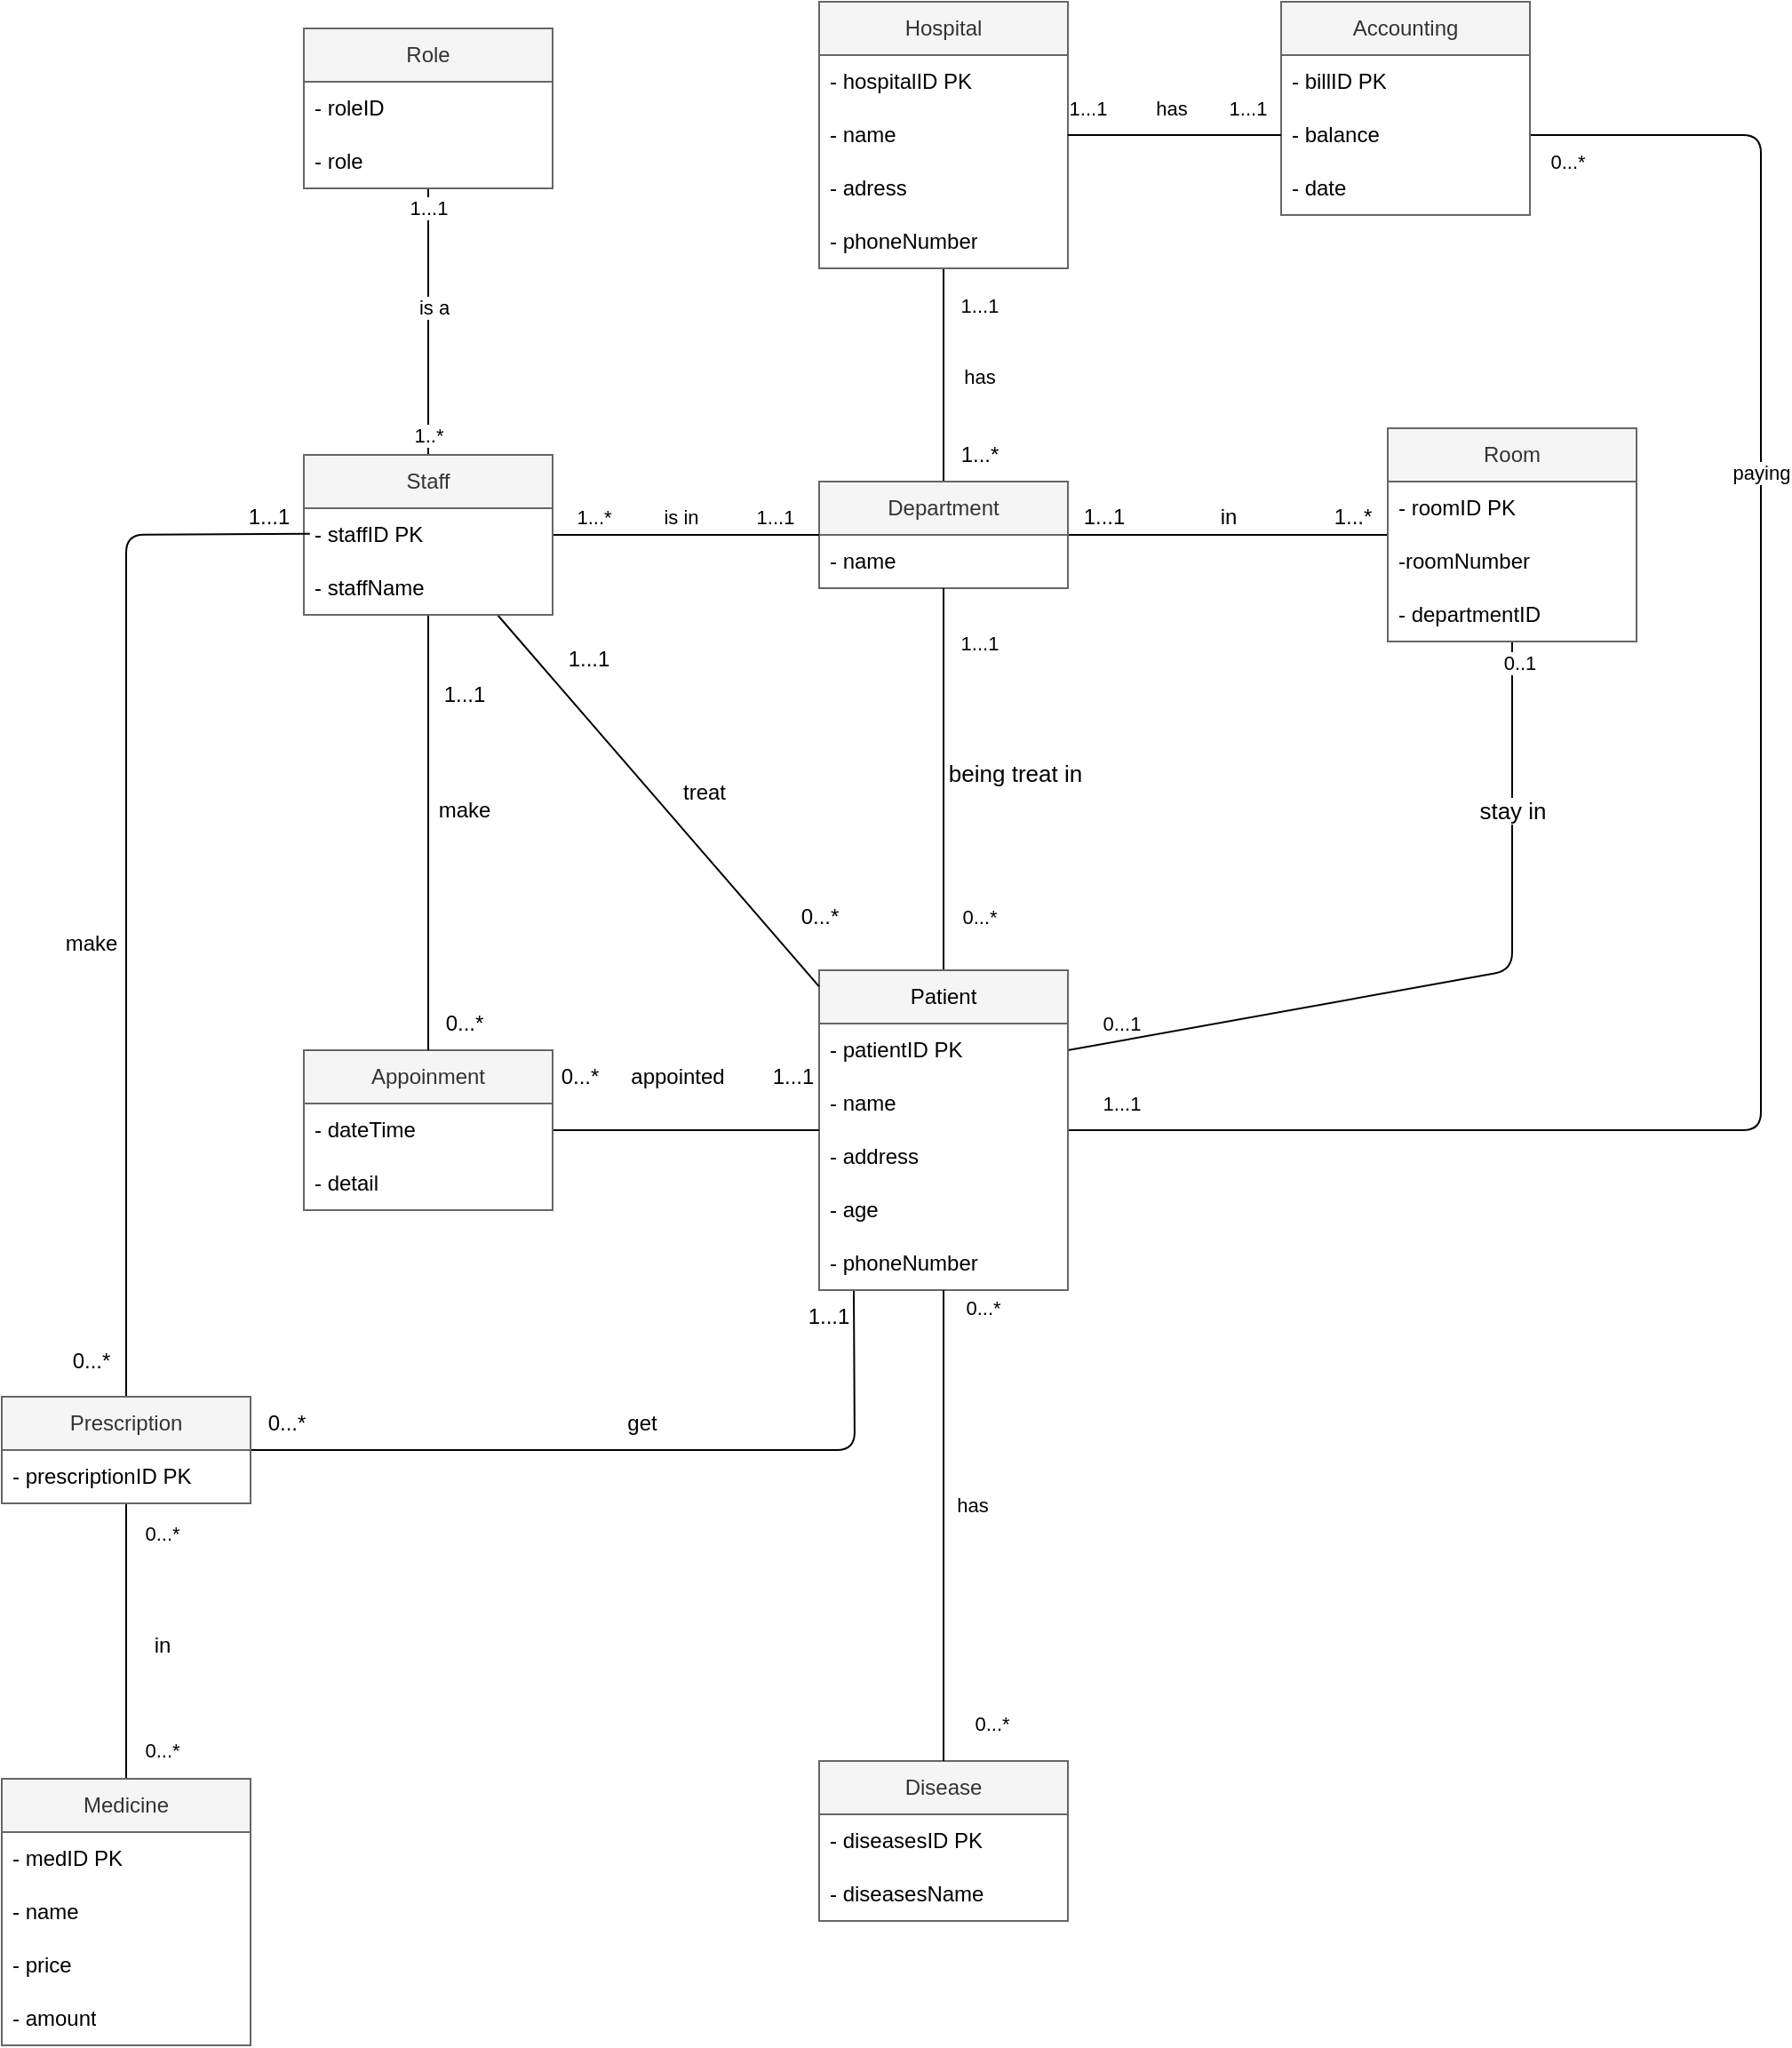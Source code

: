 <mxfile pages="2">
    <diagram id="MW9CrVi5OOB7Vtfn2CC8" name="Page-1">
        <mxGraphModel dx="2954" dy="655" grid="1" gridSize="10" guides="1" tooltips="1" connect="1" arrows="1" fold="1" page="1" pageScale="1" pageWidth="2000" pageHeight="2000" background="#FFFFFF" math="0" shadow="0">
            <root>
                <mxCell id="0"/>
                <mxCell id="1" parent="0"/>
                <mxCell id="72" style="edgeStyle=none;html=1;labelBorderColor=none;strokeColor=#000000;fontColor=#000000;endArrow=none;endFill=0;" parent="1" source="6" target="14" edge="1">
                    <mxGeometry relative="1" as="geometry"/>
                </mxCell>
                <mxCell id="73" style="edgeStyle=none;html=1;exitX=0.5;exitY=1;exitDx=0;exitDy=0;entryX=0.5;entryY=0;entryDx=0;entryDy=0;endArrow=none;endFill=0;strokeWidth=1;labelBackgroundColor=default;strokeColor=#000000;" parent="1" source="6" target="14" edge="1">
                    <mxGeometry relative="1" as="geometry"/>
                </mxCell>
                <mxCell id="74" value="1...1" style="edgeLabel;html=1;align=center;verticalAlign=middle;resizable=0;points=[];labelBackgroundColor=#FFFFFF;fontColor=#000000;" parent="73" connectable="0" vertex="1">
                    <mxGeometry x="-0.658" relative="1" as="geometry">
                        <mxPoint x="20" as="offset"/>
                    </mxGeometry>
                </mxCell>
                <mxCell id="86" value="has" style="edgeLabel;html=1;align=center;verticalAlign=middle;resizable=0;points=[];fontColor=#000000;labelBackgroundColor=#FFFFFF;" parent="73" connectable="0" vertex="1">
                    <mxGeometry x="0.008" y="-1" relative="1" as="geometry">
                        <mxPoint x="21" as="offset"/>
                    </mxGeometry>
                </mxCell>
                <mxCell id="6" value="Hospital" style="swimlane;fontStyle=0;childLayout=stackLayout;horizontal=1;startSize=30;horizontalStack=0;resizeParent=1;resizeParentMax=0;resizeLast=0;collapsible=1;marginBottom=0;whiteSpace=wrap;html=1;fontColor=#333333;fillColor=#f5f5f5;strokeColor=#666666;gradientColor=none;swimlaneFillColor=#FFFFFF;" parent="1" vertex="1">
                    <mxGeometry x="-1070" y="100" width="140" height="150" as="geometry"/>
                </mxCell>
                <mxCell id="7" value="- hospitalID PK" style="text;strokeColor=none;fillColor=none;align=left;verticalAlign=middle;spacingLeft=4;spacingRight=4;overflow=hidden;points=[[0,0.5],[1,0.5]];portConstraint=eastwest;rotatable=0;whiteSpace=wrap;html=1;fontColor=#000000;" parent="6" vertex="1">
                    <mxGeometry y="30" width="140" height="30" as="geometry"/>
                </mxCell>
                <mxCell id="8" value="- name" style="text;strokeColor=none;fillColor=none;align=left;verticalAlign=middle;spacingLeft=4;spacingRight=4;overflow=hidden;points=[[0,0.5],[1,0.5]];portConstraint=eastwest;rotatable=0;whiteSpace=wrap;html=1;fontColor=#000000;" parent="6" vertex="1">
                    <mxGeometry y="60" width="140" height="30" as="geometry"/>
                </mxCell>
                <mxCell id="9" value="- adress" style="text;strokeColor=none;fillColor=none;align=left;verticalAlign=middle;spacingLeft=4;spacingRight=4;overflow=hidden;points=[[0,0.5],[1,0.5]];portConstraint=eastwest;rotatable=0;whiteSpace=wrap;html=1;fontColor=#000000;" parent="6" vertex="1">
                    <mxGeometry y="90" width="140" height="30" as="geometry"/>
                </mxCell>
                <mxCell id="59" value="- phoneNumber" style="text;strokeColor=none;fillColor=none;align=left;verticalAlign=middle;spacingLeft=4;spacingRight=4;overflow=hidden;points=[[0,0.5],[1,0.5]];portConstraint=eastwest;rotatable=0;whiteSpace=wrap;html=1;fontColor=#000000;" parent="6" vertex="1">
                    <mxGeometry y="120" width="140" height="30" as="geometry"/>
                </mxCell>
                <mxCell id="157" style="edgeStyle=none;html=1;labelBackgroundColor=default;labelBorderColor=none;strokeColor=#000000;strokeWidth=1;fontColor=#000000;endArrow=none;endFill=0;" parent="1" source="14" target="19" edge="1">
                    <mxGeometry relative="1" as="geometry"/>
                </mxCell>
                <mxCell id="14" value="Department" style="swimlane;fontStyle=0;childLayout=stackLayout;horizontal=1;startSize=30;horizontalStack=0;resizeParent=1;resizeParentMax=0;resizeLast=0;collapsible=1;marginBottom=0;whiteSpace=wrap;html=1;fontColor=#333333;fillColor=#f5f5f5;strokeColor=#666666;gradientColor=none;swimlaneFillColor=#FFFFFF;" parent="1" vertex="1">
                    <mxGeometry x="-1070" y="370" width="140" height="60" as="geometry"/>
                </mxCell>
                <mxCell id="17" value="- name" style="text;strokeColor=none;fillColor=none;align=left;verticalAlign=middle;spacingLeft=4;spacingRight=4;overflow=hidden;points=[[0,0.5],[1,0.5]];portConstraint=eastwest;rotatable=0;whiteSpace=wrap;html=1;fontColor=#000000;" parent="14" vertex="1">
                    <mxGeometry y="30" width="140" height="30" as="geometry"/>
                </mxCell>
                <mxCell id="153" style="edgeStyle=none;html=1;endArrow=none;endFill=0;entryX=1;entryY=0.5;entryDx=0;entryDy=0;" parent="1" source="19" target="24" edge="1">
                    <mxGeometry relative="1" as="geometry">
                        <mxPoint x="-680" y="620" as="targetPoint"/>
                        <Array as="points">
                            <mxPoint x="-680" y="645"/>
                        </Array>
                    </mxGeometry>
                </mxCell>
                <mxCell id="19" value="Room" style="swimlane;fontStyle=0;childLayout=stackLayout;horizontal=1;startSize=30;horizontalStack=0;resizeParent=1;resizeParentMax=0;resizeLast=0;collapsible=1;marginBottom=0;whiteSpace=wrap;html=1;fontColor=#333333;fillColor=#f5f5f5;strokeColor=#666666;gradientColor=none;swimlaneFillColor=#FFFFFF;" parent="1" vertex="1">
                    <mxGeometry x="-750" y="340" width="140" height="120" as="geometry">
                        <mxRectangle x="-750" y="340" width="70" height="30" as="alternateBounds"/>
                    </mxGeometry>
                </mxCell>
                <mxCell id="20" value="- roomID PK" style="text;strokeColor=none;fillColor=none;align=left;verticalAlign=middle;spacingLeft=4;spacingRight=4;overflow=hidden;points=[[0,0.5],[1,0.5]];portConstraint=eastwest;rotatable=0;whiteSpace=wrap;html=1;fontColor=#000000;" parent="19" vertex="1">
                    <mxGeometry y="30" width="140" height="30" as="geometry"/>
                </mxCell>
                <mxCell id="161" value="-roomNumber" style="text;strokeColor=none;fillColor=none;align=left;verticalAlign=middle;spacingLeft=4;spacingRight=4;overflow=hidden;points=[[0,0.5],[1,0.5]];portConstraint=eastwest;rotatable=0;whiteSpace=wrap;html=1;fontColor=#000000;" parent="19" vertex="1">
                    <mxGeometry y="60" width="140" height="30" as="geometry"/>
                </mxCell>
                <mxCell id="21" value="- departmentID" style="text;strokeColor=none;fillColor=none;align=left;verticalAlign=middle;spacingLeft=4;spacingRight=4;overflow=hidden;points=[[0,0.5],[1,0.5]];portConstraint=eastwest;rotatable=0;whiteSpace=wrap;html=1;fontColor=#000000;" parent="19" vertex="1">
                    <mxGeometry y="90" width="140" height="30" as="geometry"/>
                </mxCell>
                <mxCell id="94" style="edgeStyle=none;html=1;exitX=0.5;exitY=0;exitDx=0;exitDy=0;endArrow=none;endFill=0;strokeColor=#000000;" parent="1" source="23" target="14" edge="1">
                    <mxGeometry relative="1" as="geometry"/>
                </mxCell>
                <mxCell id="96" value="1...1" style="edgeLabel;html=1;align=center;verticalAlign=middle;resizable=0;points=[];labelBackgroundColor=#FFFFFF;fontColor=#000000;" parent="94" connectable="0" vertex="1">
                    <mxGeometry x="0.584" y="-3" relative="1" as="geometry">
                        <mxPoint x="17" y="-14" as="offset"/>
                    </mxGeometry>
                </mxCell>
                <mxCell id="103" value="0...*" style="edgeLabel;html=1;align=center;verticalAlign=middle;resizable=0;points=[];labelBackgroundColor=#FFFFFF;fontColor=#000000;" parent="94" connectable="0" vertex="1">
                    <mxGeometry x="-0.717" y="-2" relative="1" as="geometry">
                        <mxPoint x="18" as="offset"/>
                    </mxGeometry>
                </mxCell>
                <mxCell id="105" value="being treat in" style="edgeLabel;html=1;align=center;verticalAlign=middle;resizable=0;points=[];labelBackgroundColor=#FFFFFF;fontColor=#000000;fontSize=13;" parent="94" connectable="0" vertex="1">
                    <mxGeometry x="0.107" y="2" relative="1" as="geometry">
                        <mxPoint x="42" y="8" as="offset"/>
                    </mxGeometry>
                </mxCell>
                <mxCell id="107" style="edgeStyle=none;html=1;endArrow=none;endFill=0;strokeColor=#000000;entryX=1;entryY=0.5;entryDx=0;entryDy=0;" parent="1" source="23" target="56" edge="1">
                    <mxGeometry relative="1" as="geometry">
                        <Array as="points">
                            <mxPoint x="-540" y="735"/>
                            <mxPoint x="-540" y="175"/>
                        </Array>
                        <mxPoint x="-630" y="190" as="targetPoint"/>
                    </mxGeometry>
                </mxCell>
                <mxCell id="118" value="1...1" style="edgeLabel;html=1;align=center;verticalAlign=middle;resizable=0;points=[];fontColor=#000000;labelBackgroundColor=#FFFFFF;" parent="107" connectable="0" vertex="1">
                    <mxGeometry x="-0.948" y="1" relative="1" as="geometry">
                        <mxPoint x="2" y="-14" as="offset"/>
                    </mxGeometry>
                </mxCell>
                <mxCell id="119" value="0...*" style="edgeLabel;html=1;align=center;verticalAlign=middle;resizable=0;points=[];fontSize=11;fontColor=#000000;labelBackgroundColor=#FFFFFF;" parent="107" connectable="0" vertex="1">
                    <mxGeometry x="0.954" relative="1" as="geometry">
                        <mxPoint x="-4" y="15" as="offset"/>
                    </mxGeometry>
                </mxCell>
                <mxCell id="130" value="paying" style="edgeLabel;html=1;align=center;verticalAlign=middle;resizable=0;points=[];fontSize=11;fontColor=#000000;labelBackgroundColor=#FFFFFF;" parent="107" connectable="0" vertex="1">
                    <mxGeometry x="0.451" y="3" relative="1" as="geometry">
                        <mxPoint x="3" y="23" as="offset"/>
                    </mxGeometry>
                </mxCell>
                <mxCell id="139" style="edgeStyle=none;html=1;labelBackgroundColor=default;labelBorderColor=none;strokeColor=#000000;strokeWidth=1;fontColor=#000000;endArrow=none;endFill=0;exitX=0.138;exitY=0.956;exitDx=0;exitDy=0;exitPerimeter=0;" parent="1" source="43" target="35" edge="1">
                    <mxGeometry relative="1" as="geometry">
                        <Array as="points">
                            <mxPoint x="-1050" y="915"/>
                        </Array>
                        <mxPoint x="-1049.42" y="839.61" as="sourcePoint"/>
                    </mxGeometry>
                </mxCell>
                <mxCell id="23" value="&lt;span style=&quot;caret-color: rgb(0, 0, 0); color: rgb(0, 0, 0); text-align: start;&quot; id=&quot;docs-internal-guid-d8c73876-7fff-4ada-b6eb-b3c8dad0a34c&quot;&gt;&lt;p style=&quot;line-height: 1.38; margin-top: 0pt; margin-bottom: 0pt;&quot; dir=&quot;ltr&quot;&gt;&lt;span style=&quot;font-family: Arial, sans-serif; background-color: transparent; font-variant-alternates: normal; font-variant-numeric: normal; font-variant-east-asian: normal; vertical-align: baseline;&quot;&gt;&lt;font style=&quot;font-size: 12px;&quot;&gt;Patient&lt;/font&gt;&lt;/span&gt;&lt;/p&gt;&lt;/span&gt;" style="swimlane;fontStyle=0;childLayout=stackLayout;horizontal=1;startSize=30;horizontalStack=0;resizeParent=1;resizeParentMax=0;resizeLast=0;collapsible=1;marginBottom=0;whiteSpace=wrap;html=1;fontColor=#333333;fillColor=#f5f5f5;strokeColor=#666666;gradientColor=none;swimlaneFillColor=#FFFFFF;" parent="1" vertex="1">
                    <mxGeometry x="-1070" y="645" width="140" height="180" as="geometry"/>
                </mxCell>
                <mxCell id="24" value="&lt;span style=&quot;text-align: start; text-indent: 0px;&quot; id=&quot;docs-internal-guid-388f3151-7fff-981c-0ead-69e65b36f665&quot;&gt;&lt;div style=&quot;&quot;&gt;&lt;font style=&quot;&quot; face=&quot;Arial, sans-serif&quot;&gt;&lt;font style=&quot;font-size: 12px;&quot;&gt;- patientID PK&lt;/font&gt;&lt;br&gt;&lt;/font&gt;&lt;/div&gt;&lt;/span&gt;" style="text;strokeColor=none;fillColor=none;align=left;verticalAlign=middle;spacingLeft=4;spacingRight=4;overflow=hidden;points=[[0,0.5],[1,0.5]];portConstraint=eastwest;rotatable=0;whiteSpace=wrap;html=1;fontColor=#000000;" parent="23" vertex="1">
                    <mxGeometry y="30" width="140" height="30" as="geometry"/>
                </mxCell>
                <mxCell id="25" value="- name" style="text;strokeColor=none;fillColor=none;align=left;verticalAlign=middle;spacingLeft=4;spacingRight=4;overflow=hidden;points=[[0,0.5],[1,0.5]];portConstraint=eastwest;rotatable=0;whiteSpace=wrap;html=1;fontColor=#000000;" parent="23" vertex="1">
                    <mxGeometry y="60" width="140" height="30" as="geometry"/>
                </mxCell>
                <mxCell id="26" value="- address" style="text;strokeColor=none;fillColor=none;align=left;verticalAlign=middle;spacingLeft=4;spacingRight=4;overflow=hidden;points=[[0,0.5],[1,0.5]];portConstraint=eastwest;rotatable=0;whiteSpace=wrap;html=1;fontColor=#000000;" parent="23" vertex="1">
                    <mxGeometry y="90" width="140" height="30" as="geometry"/>
                </mxCell>
                <mxCell id="43" value="- age" style="text;align=left;verticalAlign=middle;spacingLeft=4;spacingRight=4;overflow=hidden;points=[[0,0.5],[1,0.5]];portConstraint=eastwest;rotatable=0;whiteSpace=wrap;html=1;" parent="23" vertex="1">
                    <mxGeometry y="120" width="140" height="30" as="geometry"/>
                </mxCell>
                <mxCell id="162" value="- phoneNumber&amp;nbsp;" style="text;strokeColor=none;fillColor=none;align=left;verticalAlign=middle;spacingLeft=4;spacingRight=4;overflow=hidden;points=[[0,0.5],[1,0.5]];portConstraint=eastwest;rotatable=0;whiteSpace=wrap;html=1;fontColor=#000000;" parent="23" vertex="1">
                    <mxGeometry y="150" width="140" height="30" as="geometry"/>
                </mxCell>
                <mxCell id="115" style="edgeStyle=none;html=1;labelBackgroundColor=default;labelBorderColor=none;strokeColor=#000000;strokeWidth=1;fontColor=#000000;endArrow=none;endFill=0;" parent="1" source="27" target="23" edge="1">
                    <mxGeometry relative="1" as="geometry"/>
                </mxCell>
                <mxCell id="27" value="Appoinment" style="swimlane;fontStyle=0;childLayout=stackLayout;horizontal=1;startSize=30;horizontalStack=0;resizeParent=1;resizeParentMax=0;resizeLast=0;collapsible=1;marginBottom=0;whiteSpace=wrap;html=1;fontColor=#333333;fillColor=#f5f5f5;strokeColor=#666666;gradientColor=none;swimlaneFillColor=#FFFFFF;" parent="1" vertex="1">
                    <mxGeometry x="-1360" y="690" width="140" height="90" as="geometry"/>
                </mxCell>
                <mxCell id="163" value="- dateTime" style="text;strokeColor=none;fillColor=none;align=left;verticalAlign=middle;spacingLeft=4;spacingRight=4;overflow=hidden;points=[[0,0.5],[1,0.5]];portConstraint=eastwest;rotatable=0;whiteSpace=wrap;html=1;fontColor=#000000;" parent="27" vertex="1">
                    <mxGeometry y="30" width="140" height="30" as="geometry"/>
                </mxCell>
                <mxCell id="30" value="- detail" style="text;align=left;verticalAlign=middle;spacingLeft=4;spacingRight=4;overflow=hidden;points=[[0,0.5],[1,0.5]];portConstraint=eastwest;rotatable=0;whiteSpace=wrap;html=1;" parent="27" vertex="1">
                    <mxGeometry y="60" width="140" height="30" as="geometry"/>
                </mxCell>
                <mxCell id="77" style="edgeStyle=none;html=1;exitX=1;exitY=0.5;exitDx=0;exitDy=0;endArrow=none;endFill=0;strokeColor=#000000;strokeWidth=1;" parent="1" source="31" target="14" edge="1">
                    <mxGeometry relative="1" as="geometry"/>
                </mxCell>
                <mxCell id="80" value="1...1" style="edgeLabel;html=1;align=center;verticalAlign=middle;resizable=0;points=[];labelBackgroundColor=#FFFFFF;fontColor=#000000;" parent="77" connectable="0" vertex="1">
                    <mxGeometry x="0.661" relative="1" as="geometry">
                        <mxPoint y="-10" as="offset"/>
                    </mxGeometry>
                </mxCell>
                <mxCell id="81" value="1...*" style="edgeLabel;html=1;align=center;verticalAlign=middle;resizable=0;points=[];labelBackgroundColor=#FFFFFF;fontColor=#000000;" parent="77" connectable="0" vertex="1">
                    <mxGeometry x="-0.702" y="1" relative="1" as="geometry">
                        <mxPoint y="-9" as="offset"/>
                    </mxGeometry>
                </mxCell>
                <mxCell id="85" value="is in" style="edgeLabel;html=1;align=center;verticalAlign=middle;resizable=0;points=[];labelBackgroundColor=#FFFFFF;fontColor=#000000;" parent="77" connectable="0" vertex="1">
                    <mxGeometry x="-0.043" y="-3" relative="1" as="geometry">
                        <mxPoint y="-13" as="offset"/>
                    </mxGeometry>
                </mxCell>
                <mxCell id="112" style="edgeStyle=none;html=1;entryX=0.5;entryY=0;entryDx=0;entryDy=0;labelBackgroundColor=default;labelBorderColor=none;strokeColor=#000000;strokeWidth=1;fontColor=#000000;endArrow=none;endFill=0;" parent="1" source="31" target="27" edge="1">
                    <mxGeometry relative="1" as="geometry"/>
                </mxCell>
                <mxCell id="133" style="edgeStyle=none;html=1;labelBackgroundColor=default;labelBorderColor=none;strokeColor=#000000;strokeWidth=1;fontColor=#000000;endArrow=none;endFill=0;" parent="1" source="31" target="23" edge="1">
                    <mxGeometry relative="1" as="geometry"/>
                </mxCell>
                <mxCell id="172" style="edgeStyle=none;html=1;exitX=0.5;exitY=0;exitDx=0;exitDy=0;endArrow=none;endFill=0;" parent="1" source="31" target="168" edge="1">
                    <mxGeometry relative="1" as="geometry"/>
                </mxCell>
                <mxCell id="173" value="is a" style="edgeLabel;html=1;align=center;verticalAlign=middle;resizable=0;points=[];" parent="172" connectable="0" vertex="1">
                    <mxGeometry x="0.115" y="-3" relative="1" as="geometry">
                        <mxPoint as="offset"/>
                    </mxGeometry>
                </mxCell>
                <mxCell id="174" value="1..*" style="edgeLabel;html=1;align=center;verticalAlign=middle;resizable=0;points=[];" parent="172" connectable="0" vertex="1">
                    <mxGeometry x="-0.845" relative="1" as="geometry">
                        <mxPoint as="offset"/>
                    </mxGeometry>
                </mxCell>
                <mxCell id="175" value="1...1" style="edgeLabel;html=1;align=center;verticalAlign=middle;resizable=0;points=[];" parent="172" connectable="0" vertex="1">
                    <mxGeometry x="0.862" relative="1" as="geometry">
                        <mxPoint as="offset"/>
                    </mxGeometry>
                </mxCell>
                <mxCell id="31" value="Staff" style="swimlane;fontStyle=0;childLayout=stackLayout;horizontal=1;startSize=30;horizontalStack=0;resizeParent=1;resizeParentMax=0;resizeLast=0;collapsible=1;marginBottom=0;whiteSpace=wrap;html=1;fontColor=#333333;fillColor=#f5f5f5;strokeColor=#666666;gradientColor=none;swimlaneFillColor=#FFFFFF;" parent="1" vertex="1">
                    <mxGeometry x="-1360" y="355" width="140" height="90" as="geometry"/>
                </mxCell>
                <mxCell id="32" value="- staffID PK&amp;nbsp;" style="text;strokeColor=none;fillColor=none;align=left;verticalAlign=middle;spacingLeft=4;spacingRight=4;overflow=hidden;points=[[0,0.5],[1,0.5]];portConstraint=eastwest;rotatable=0;whiteSpace=wrap;html=1;fontColor=#000000;" parent="31" vertex="1">
                    <mxGeometry y="30" width="140" height="30" as="geometry"/>
                </mxCell>
                <mxCell id="33" value="- staffName" style="text;strokeColor=none;fillColor=none;align=left;verticalAlign=middle;spacingLeft=4;spacingRight=4;overflow=hidden;points=[[0,0.5],[1,0.5]];portConstraint=eastwest;rotatable=0;whiteSpace=wrap;html=1;fontColor=#000000;" parent="31" vertex="1">
                    <mxGeometry y="60" width="140" height="30" as="geometry"/>
                </mxCell>
                <mxCell id="102" style="edgeStyle=none;html=1;endArrow=none;endFill=0;entryX=0.968;entryY=0.811;entryDx=0;entryDy=0;strokeColor=#000000;entryPerimeter=0;rounded=1;" parent="1" source="35" target="141" edge="1">
                    <mxGeometry relative="1" as="geometry">
                        <mxPoint x="-1460" y="400" as="targetPoint"/>
                        <Array as="points">
                            <mxPoint x="-1460" y="800"/>
                            <mxPoint x="-1460" y="600"/>
                            <mxPoint x="-1460" y="400"/>
                        </Array>
                    </mxGeometry>
                </mxCell>
                <mxCell id="123" style="edgeStyle=none;html=1;labelBackgroundColor=default;labelBorderColor=none;strokeColor=#000000;strokeWidth=1;fontColor=#000000;endArrow=none;endFill=0;" parent="1" source="35" target="39" edge="1">
                    <mxGeometry relative="1" as="geometry"/>
                </mxCell>
                <mxCell id="144" value="0...*" style="edgeLabel;html=1;align=center;verticalAlign=middle;resizable=0;points=[];fontSize=11;fontColor=#000000;labelBackgroundColor=#FFFFFF;" parent="123" connectable="0" vertex="1">
                    <mxGeometry x="0.715" y="-1" relative="1" as="geometry">
                        <mxPoint x="21" y="6" as="offset"/>
                    </mxGeometry>
                </mxCell>
                <mxCell id="145" value="0...*" style="edgeLabel;html=1;align=center;verticalAlign=middle;resizable=0;points=[];fontSize=11;fontColor=#000000;labelBackgroundColor=#FFFFFF;" parent="123" connectable="0" vertex="1">
                    <mxGeometry x="-0.691" relative="1" as="geometry">
                        <mxPoint x="20" y="-7" as="offset"/>
                    </mxGeometry>
                </mxCell>
                <mxCell id="35" value="Prescription" style="swimlane;fontStyle=0;childLayout=stackLayout;horizontal=1;startSize=30;horizontalStack=0;resizeParent=1;resizeParentMax=0;resizeLast=0;collapsible=1;marginBottom=0;whiteSpace=wrap;html=1;fontColor=#333333;fillColor=#f5f5f5;strokeColor=#666666;gradientColor=none;swimlaneFillColor=#FFFFFF;" parent="1" vertex="1">
                    <mxGeometry x="-1530" y="885" width="140" height="60" as="geometry"/>
                </mxCell>
                <mxCell id="36" value="- prescriptionID PK" style="text;strokeColor=none;fillColor=none;align=left;verticalAlign=middle;spacingLeft=4;spacingRight=4;overflow=hidden;points=[[0,0.5],[1,0.5]];portConstraint=eastwest;rotatable=0;whiteSpace=wrap;html=1;fontColor=#000000;" parent="35" vertex="1">
                    <mxGeometry y="30" width="140" height="30" as="geometry"/>
                </mxCell>
                <mxCell id="39" value="Medicine" style="swimlane;fontStyle=0;childLayout=stackLayout;horizontal=1;startSize=30;horizontalStack=0;resizeParent=1;resizeParentMax=0;resizeLast=0;collapsible=1;marginBottom=0;whiteSpace=wrap;html=1;fontColor=#333333;fillColor=#f5f5f5;strokeColor=#666666;gradientColor=none;swimlaneFillColor=#FFFFFF;" parent="1" vertex="1">
                    <mxGeometry x="-1530" y="1100" width="140" height="150" as="geometry"/>
                </mxCell>
                <mxCell id="40" value="-&amp;nbsp;medID PK&amp;nbsp;" style="text;strokeColor=none;fillColor=none;align=left;verticalAlign=middle;spacingLeft=4;spacingRight=4;overflow=hidden;points=[[0,0.5],[1,0.5]];portConstraint=eastwest;rotatable=0;whiteSpace=wrap;html=1;fontColor=#000000;" parent="39" vertex="1">
                    <mxGeometry y="30" width="140" height="30" as="geometry"/>
                </mxCell>
                <mxCell id="41" value="- name" style="text;strokeColor=none;fillColor=none;align=left;verticalAlign=middle;spacingLeft=4;spacingRight=4;overflow=hidden;points=[[0,0.5],[1,0.5]];portConstraint=eastwest;rotatable=0;whiteSpace=wrap;html=1;fontColor=#000000;" parent="39" vertex="1">
                    <mxGeometry y="60" width="140" height="30" as="geometry"/>
                </mxCell>
                <mxCell id="42" value="-&amp;nbsp;price&amp;nbsp;" style="text;strokeColor=none;fillColor=none;align=left;verticalAlign=middle;spacingLeft=4;spacingRight=4;overflow=hidden;points=[[0,0.5],[1,0.5]];portConstraint=eastwest;rotatable=0;whiteSpace=wrap;html=1;fontColor=#000000;" parent="39" vertex="1">
                    <mxGeometry y="90" width="140" height="30" as="geometry"/>
                </mxCell>
                <mxCell id="63" value="- amount&lt;br&gt;" style="text;strokeColor=none;fillColor=none;align=left;verticalAlign=middle;spacingLeft=4;spacingRight=4;overflow=hidden;points=[[0,0.5],[1,0.5]];portConstraint=eastwest;rotatable=0;whiteSpace=wrap;html=1;fontColor=#000000;" parent="39" vertex="1">
                    <mxGeometry y="120" width="140" height="30" as="geometry"/>
                </mxCell>
                <mxCell id="45" value="Disease" style="swimlane;fontStyle=0;childLayout=stackLayout;horizontal=1;startSize=30;horizontalStack=0;resizeParent=1;resizeParentMax=0;resizeLast=0;collapsible=1;marginBottom=0;whiteSpace=wrap;html=1;fontColor=#333333;fillColor=#f5f5f5;strokeColor=#666666;gradientColor=none;swimlaneFillColor=#FFFFFF;" parent="1" vertex="1">
                    <mxGeometry x="-1070" y="1090" width="140" height="90" as="geometry"/>
                </mxCell>
                <mxCell id="46" value="- diseasesID PK" style="text;strokeColor=none;fillColor=none;align=left;verticalAlign=middle;spacingLeft=4;spacingRight=4;overflow=hidden;points=[[0,0.5],[1,0.5]];portConstraint=eastwest;rotatable=0;whiteSpace=wrap;html=1;fontColor=#000000;" parent="45" vertex="1">
                    <mxGeometry y="30" width="140" height="30" as="geometry"/>
                </mxCell>
                <mxCell id="47" value="- diseasesName&amp;nbsp;" style="text;strokeColor=none;fillColor=none;align=left;verticalAlign=middle;spacingLeft=4;spacingRight=4;overflow=hidden;points=[[0,0.5],[1,0.5]];portConstraint=eastwest;rotatable=0;whiteSpace=wrap;html=1;fontColor=#000000;" parent="45" vertex="1">
                    <mxGeometry y="60" width="140" height="30" as="geometry"/>
                </mxCell>
                <mxCell id="54" value="Accounting" style="swimlane;fontStyle=0;childLayout=stackLayout;horizontal=1;startSize=30;horizontalStack=0;resizeParent=1;resizeParentMax=0;resizeLast=0;collapsible=1;marginBottom=0;whiteSpace=wrap;html=1;fontColor=#333333;fillColor=#f5f5f5;strokeColor=#666666;gradientColor=none;swimlaneFillColor=#FFFFFF;" parent="1" vertex="1">
                    <mxGeometry x="-810" y="100" width="140" height="120" as="geometry">
                        <mxRectangle x="-810" y="100" width="100" height="30" as="alternateBounds"/>
                    </mxGeometry>
                </mxCell>
                <mxCell id="55" value="- billID PK" style="text;strokeColor=none;fillColor=none;align=left;verticalAlign=middle;spacingLeft=4;spacingRight=4;overflow=hidden;points=[[0,0.5],[1,0.5]];portConstraint=eastwest;rotatable=0;whiteSpace=wrap;html=1;fontColor=#000000;" parent="54" vertex="1">
                    <mxGeometry y="30" width="140" height="30" as="geometry"/>
                </mxCell>
                <mxCell id="56" value="- balance" style="text;strokeColor=none;fillColor=none;align=left;verticalAlign=middle;spacingLeft=4;spacingRight=4;overflow=hidden;points=[[0,0.5],[1,0.5]];portConstraint=eastwest;rotatable=0;whiteSpace=wrap;html=1;fontColor=#000000;" parent="54" vertex="1">
                    <mxGeometry y="60" width="140" height="30" as="geometry"/>
                </mxCell>
                <mxCell id="57" value="- date" style="text;strokeColor=none;fillColor=none;align=left;verticalAlign=middle;spacingLeft=4;spacingRight=4;overflow=hidden;points=[[0,0.5],[1,0.5]];portConstraint=eastwest;rotatable=0;whiteSpace=wrap;html=1;fontColor=#000000;" parent="54" vertex="1">
                    <mxGeometry y="90" width="140" height="30" as="geometry"/>
                </mxCell>
                <mxCell id="75" value="1...*" style="text;html=1;align=center;verticalAlign=middle;resizable=0;points=[];autosize=1;strokeColor=none;fillColor=none;" parent="1" vertex="1">
                    <mxGeometry x="-1000" y="340" width="40" height="30" as="geometry"/>
                </mxCell>
                <mxCell id="88" style="edgeStyle=none;html=1;exitX=0;exitY=0.5;exitDx=0;exitDy=0;endArrow=none;endFill=0;strokeColor=#000000;" parent="1" source="56" target="6" edge="1">
                    <mxGeometry relative="1" as="geometry"/>
                </mxCell>
                <mxCell id="89" value="1...1" style="edgeLabel;html=1;align=center;verticalAlign=middle;resizable=0;points=[];labelBackgroundColor=#FFFFFF;fontColor=#000000;" parent="88" connectable="0" vertex="1">
                    <mxGeometry x="0.761" y="-2" relative="1" as="geometry">
                        <mxPoint x="-4" y="-13" as="offset"/>
                    </mxGeometry>
                </mxCell>
                <mxCell id="91" value="1...1" style="edgeLabel;html=1;align=center;verticalAlign=middle;resizable=0;points=[];labelBackgroundColor=#FFFFFF;fontColor=#000000;" parent="88" connectable="0" vertex="1">
                    <mxGeometry x="-0.839" y="3" relative="1" as="geometry">
                        <mxPoint x="-10" y="-18" as="offset"/>
                    </mxGeometry>
                </mxCell>
                <mxCell id="92" value="has" style="edgeLabel;html=1;align=center;verticalAlign=middle;resizable=0;points=[];labelBackgroundColor=#FFFFFF;fontColor=#000000;" parent="88" connectable="0" vertex="1">
                    <mxGeometry x="0.036" relative="1" as="geometry">
                        <mxPoint y="-15" as="offset"/>
                    </mxGeometry>
                </mxCell>
                <mxCell id="120" value="make" style="text;html=1;align=center;verticalAlign=middle;resizable=0;points=[];autosize=1;strokeColor=none;fillColor=none;fontColor=#000000;" parent="1" vertex="1">
                    <mxGeometry x="-1295" y="540" width="50" height="30" as="geometry"/>
                </mxCell>
                <mxCell id="121" value="1...1" style="text;html=1;align=center;verticalAlign=middle;resizable=0;points=[];autosize=1;strokeColor=none;fillColor=none;fontColor=#000000;" parent="1" vertex="1">
                    <mxGeometry x="-1295" y="475" width="50" height="30" as="geometry"/>
                </mxCell>
                <mxCell id="122" value="0...*" style="text;html=1;align=center;verticalAlign=middle;resizable=0;points=[];autosize=1;strokeColor=none;fillColor=none;fontColor=#000000;" parent="1" vertex="1">
                    <mxGeometry x="-1290" y="660" width="40" height="30" as="geometry"/>
                </mxCell>
                <mxCell id="129" value="appointed" style="text;html=1;align=center;verticalAlign=middle;resizable=0;points=[];autosize=1;strokeColor=none;fillColor=none;fontColor=#000000;" parent="1" vertex="1">
                    <mxGeometry x="-1190" y="690" width="80" height="30" as="geometry"/>
                </mxCell>
                <mxCell id="131" value="0...*" style="text;html=1;align=center;verticalAlign=middle;resizable=0;points=[];autosize=1;strokeColor=none;fillColor=none;fontColor=#000000;" parent="1" vertex="1">
                    <mxGeometry x="-1225" y="690" width="40" height="30" as="geometry"/>
                </mxCell>
                <mxCell id="132" value="1...1" style="text;html=1;align=center;verticalAlign=middle;resizable=0;points=[];autosize=1;strokeColor=none;fillColor=none;fontColor=#000000;" parent="1" vertex="1">
                    <mxGeometry x="-1110" y="690" width="50" height="30" as="geometry"/>
                </mxCell>
                <mxCell id="135" value="1...1" style="text;html=1;align=center;verticalAlign=middle;resizable=0;points=[];autosize=1;strokeColor=none;fillColor=none;fontColor=#000000;" parent="1" vertex="1">
                    <mxGeometry x="-1225" y="455" width="50" height="30" as="geometry"/>
                </mxCell>
                <mxCell id="136" value="0...*" style="text;html=1;align=center;verticalAlign=middle;resizable=0;points=[];autosize=1;strokeColor=none;fillColor=none;fontColor=#000000;labelBackgroundColor=#FFFFFF;" parent="1" vertex="1">
                    <mxGeometry x="-1090" y="600" width="40" height="30" as="geometry"/>
                </mxCell>
                <mxCell id="137" value="treat" style="text;html=1;align=center;verticalAlign=middle;resizable=0;points=[];autosize=1;strokeColor=none;fillColor=none;fontColor=#000000;labelBackgroundColor=#FFFFFF;" parent="1" vertex="1">
                    <mxGeometry x="-1160" y="530" width="50" height="30" as="geometry"/>
                </mxCell>
                <mxCell id="141" value="1...1" style="text;html=1;align=center;verticalAlign=middle;resizable=0;points=[];autosize=1;strokeColor=none;fillColor=none;fontColor=#000000;" parent="1" vertex="1">
                    <mxGeometry x="-1405" y="375" width="50" height="30" as="geometry"/>
                </mxCell>
                <mxCell id="142" value="0...*" style="text;html=1;align=center;verticalAlign=middle;resizable=0;points=[];autosize=1;strokeColor=none;fillColor=none;fontColor=#000000;" parent="1" vertex="1">
                    <mxGeometry x="-1500" y="850" width="40" height="30" as="geometry"/>
                </mxCell>
                <mxCell id="143" value="make" style="text;html=1;align=center;verticalAlign=middle;resizable=0;points=[];autosize=1;strokeColor=none;fillColor=none;fontColor=#000000;" parent="1" vertex="1">
                    <mxGeometry x="-1505" y="615" width="50" height="30" as="geometry"/>
                </mxCell>
                <mxCell id="146" value="in" style="text;html=1;align=center;verticalAlign=middle;resizable=0;points=[];autosize=1;strokeColor=none;fillColor=none;fontColor=#000000;" parent="1" vertex="1">
                    <mxGeometry x="-1455" y="1010" width="30" height="30" as="geometry"/>
                </mxCell>
                <mxCell id="147" value="1...1" style="text;html=1;align=center;verticalAlign=middle;resizable=0;points=[];autosize=1;strokeColor=none;fillColor=none;fontColor=#000000;" parent="1" vertex="1">
                    <mxGeometry x="-1090" y="825" width="50" height="30" as="geometry"/>
                </mxCell>
                <mxCell id="148" value="0...*" style="text;html=1;align=center;verticalAlign=middle;resizable=0;points=[];autosize=1;strokeColor=none;fillColor=none;fontColor=#000000;" parent="1" vertex="1">
                    <mxGeometry x="-1390" y="885" width="40" height="30" as="geometry"/>
                </mxCell>
                <mxCell id="149" value="get" style="text;html=1;align=center;verticalAlign=middle;resizable=0;points=[];autosize=1;strokeColor=none;fillColor=none;fontColor=#000000;labelBackgroundColor=#FFFFFF;" parent="1" vertex="1">
                    <mxGeometry x="-1190" y="885" width="40" height="30" as="geometry"/>
                </mxCell>
                <mxCell id="154" value="0..1" style="edgeLabel;html=1;align=center;verticalAlign=middle;resizable=0;points=[];labelBackgroundColor=#FFFFFF;fontColor=#000000;" parent="1" connectable="0" vertex="1">
                    <mxGeometry x="-690" y="470.001" as="geometry">
                        <mxPoint x="14" y="2" as="offset"/>
                    </mxGeometry>
                </mxCell>
                <mxCell id="155" value="0...1" style="edgeLabel;html=1;align=center;verticalAlign=middle;resizable=0;points=[];labelBackgroundColor=#FFFFFF;fontColor=#000000;" parent="1" connectable="0" vertex="1">
                    <mxGeometry x="-900" y="675.001" as="geometry"/>
                </mxCell>
                <mxCell id="156" value="stay in" style="edgeLabel;html=1;align=center;verticalAlign=middle;resizable=0;points=[];labelBackgroundColor=#FFFFFF;fontColor=#000000;fontSize=13;" parent="1" connectable="0" vertex="1">
                    <mxGeometry x="-680" y="555" as="geometry"/>
                </mxCell>
                <mxCell id="158" value="1...1" style="text;html=1;align=center;verticalAlign=middle;resizable=0;points=[];autosize=1;strokeColor=none;fillColor=none;fontColor=#000000;" parent="1" vertex="1">
                    <mxGeometry x="-935" y="375" width="50" height="30" as="geometry"/>
                </mxCell>
                <mxCell id="159" value="1...*" style="text;html=1;align=center;verticalAlign=middle;resizable=0;points=[];autosize=1;strokeColor=none;fillColor=none;fontColor=#000000;" parent="1" vertex="1">
                    <mxGeometry x="-790" y="375" width="40" height="30" as="geometry"/>
                </mxCell>
                <mxCell id="160" value="in" style="text;html=1;align=center;verticalAlign=middle;resizable=0;points=[];autosize=1;strokeColor=none;fillColor=none;fontColor=#000000;labelBackgroundColor=#FFFFFF;" parent="1" vertex="1">
                    <mxGeometry x="-855" y="375" width="30" height="30" as="geometry"/>
                </mxCell>
                <mxCell id="164" style="edgeStyle=none;html=1;endArrow=none;endFill=0;" parent="1" source="23" target="45" edge="1">
                    <mxGeometry relative="1" as="geometry"/>
                </mxCell>
                <mxCell id="165" value="0...*" style="edgeLabel;html=1;align=center;verticalAlign=middle;resizable=0;points=[];" parent="164" vertex="1" connectable="0">
                    <mxGeometry x="-0.928" relative="1" as="geometry">
                        <mxPoint x="22" as="offset"/>
                    </mxGeometry>
                </mxCell>
                <mxCell id="166" value="0...*" style="edgeLabel;html=1;align=center;verticalAlign=middle;resizable=0;points=[];" parent="164" vertex="1" connectable="0">
                    <mxGeometry x="0.837" y="2" relative="1" as="geometry">
                        <mxPoint x="25" as="offset"/>
                    </mxGeometry>
                </mxCell>
                <mxCell id="167" value="has" style="edgeLabel;html=1;align=center;verticalAlign=middle;resizable=0;points=[];" parent="164" vertex="1" connectable="0">
                    <mxGeometry x="-0.018" y="-1" relative="1" as="geometry">
                        <mxPoint x="17" y="-9" as="offset"/>
                    </mxGeometry>
                </mxCell>
                <mxCell id="168" value="Role" style="swimlane;fontStyle=0;childLayout=stackLayout;horizontal=1;startSize=30;horizontalStack=0;resizeParent=1;resizeParentMax=0;resizeLast=0;collapsible=1;marginBottom=0;whiteSpace=wrap;html=1;fontColor=#333333;fillColor=#f5f5f5;strokeColor=#666666;gradientColor=none;swimlaneFillColor=#FFFFFF;" parent="1" vertex="1">
                    <mxGeometry x="-1360" y="115" width="140" height="90" as="geometry"/>
                </mxCell>
                <mxCell id="176" value="- roleID" style="text;strokeColor=none;fillColor=none;align=left;verticalAlign=middle;spacingLeft=4;spacingRight=4;overflow=hidden;points=[[0,0.5],[1,0.5]];portConstraint=eastwest;rotatable=0;whiteSpace=wrap;html=1;fontColor=#000000;" parent="168" vertex="1">
                    <mxGeometry y="30" width="140" height="30" as="geometry"/>
                </mxCell>
                <mxCell id="171" value="- role" style="text;strokeColor=none;fillColor=none;align=left;verticalAlign=middle;spacingLeft=4;spacingRight=4;overflow=hidden;points=[[0,0.5],[1,0.5]];portConstraint=eastwest;rotatable=0;whiteSpace=wrap;html=1;fontColor=#000000;" parent="168" vertex="1">
                    <mxGeometry y="60" width="140" height="30" as="geometry"/>
                </mxCell>
            </root>
        </mxGraphModel>
    </diagram>
    <diagram id="f7FRvJDj8sJ-W3LFMVaw" name="Page-1">
        <mxGraphModel grid="1" page="1" gridSize="10" guides="1" tooltips="1" connect="1" arrows="1" fold="1" pageScale="1" pageWidth="850" pageHeight="1100" background="none" math="0" shadow="0">
            <root>
                <mxCell id="0"/>
                <mxCell id="1" parent="0"/>
            </root>
        </mxGraphModel>
    </diagram>
</mxfile>